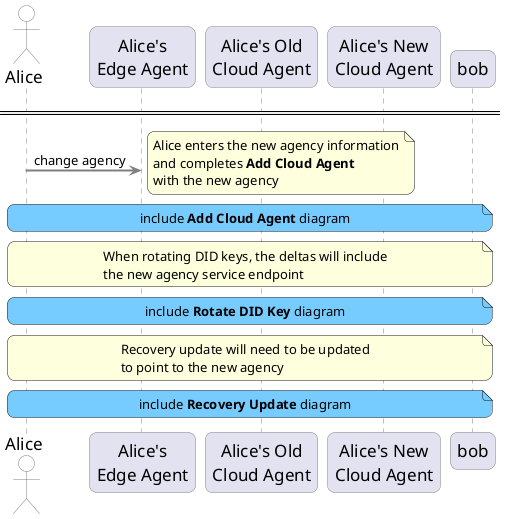 @startuml
skinparam sequenceArrowThickness 2
skinparam roundcorner 15
skinparam maxmessagesize 100
skinparam sequence {
	ArrowColor grey
	LifeLineBorderColor grey
    ParticipantBorderColor grey
	boxbordercolor white
	ParticipantFontSize 17
	actorfontsize 17
	boxfontsize 17
	boxfontcolor grey
	ActorBorderColor grey
    Actorbackgroundcolor white
}

actor Alice as al
participant "Alice's\nEdge Agent" as aea
participant "Alice's Old\nCloud Agent" as aoca
participant "Alice's New\nCloud Agent" as anca


== ==

al -> aea: change agency
note right
Alice enters the new agency information
and completes <b>Add Cloud Agent</b>
with the new agency
end note

note over al, bob #77ccff
include <b>Add Cloud Agent</b> diagram
end note

note over al, bob
When rotating DID keys, the deltas will include
the new agency service endpoint
end note

note over al, bob #77ccff
include <b>Rotate DID Key</b> diagram
end note

note over al, bob
Recovery update will need to be updated
to point to the new agency
end note

note over al, bob #77ccff
include <b>Recovery Update</b> diagram
end note


@enduml
